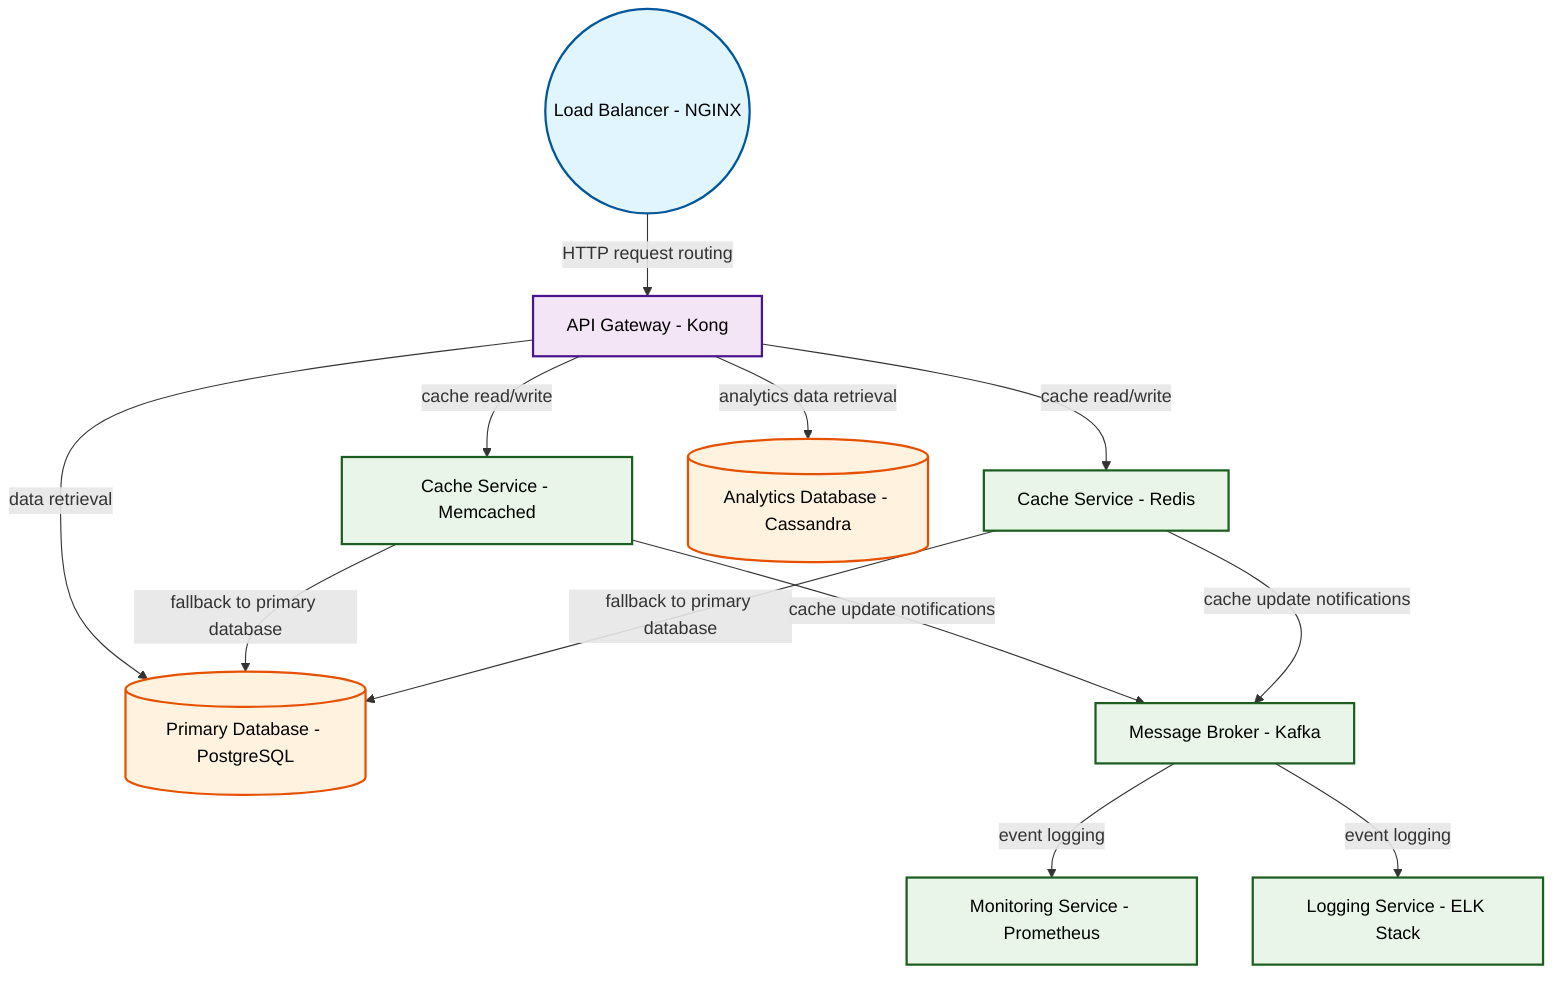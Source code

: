 graph TB

    %% Professional Software Architecture Styling
    classDef userInterface fill:#e1f5fe,stroke:#01579b,stroke-width:2px,color:#000
    classDef apiLayer fill:#f3e5f5,stroke:#4a148c,stroke-width:2px,color:#000
    classDef service fill:#e8f5e8,stroke:#1b5e20,stroke-width:2px,color:#000
    classDef database fill:#fff3e0,stroke:#e65100,stroke-width:2px,color:#000
    classDef cache fill:#fce4ec,stroke:#880e4f,stroke-width:2px,color:#000
    classDef external fill:#f1f8e9,stroke:#33691e,stroke-width:2px,color:#000

    lb-1((Load Balancer - NGINX))
    api-gateway-1[API Gateway - Kong]
    cache-service-1[Cache Service - Redis]
    cache-service-2[Cache Service - Memcached]
    data-store-1[(Primary Database - PostgreSQL)]
    data-store-2[(Analytics Database - Cassandra)]
    message-broker-1[Message Broker - Kafka]
    monitoring-1[Monitoring Service - Prometheus]
    logging-1[Logging Service - ELK Stack]

    lb-1 -->|HTTP request routing| api-gateway-1
    api-gateway-1 -->|cache read/write| cache-service-1
    api-gateway-1 -->|cache read/write| cache-service-2
    cache-service-1 -->|fallback to primary database| data-store-1
    cache-service-2 -->|fallback to primary database| data-store-1
    api-gateway-1 -->|data retrieval| data-store-1
    api-gateway-1 -->|analytics data retrieval| data-store-2
    cache-service-1 -->|cache update notifications| message-broker-1
    cache-service-2 -->|cache update notifications| message-broker-1
    message-broker-1 -->|event logging| monitoring-1
    message-broker-1 -->|event logging| logging-1

    class lb-1 userInterface
    class api-gateway-1 apiLayer
    class cache-service-1 service
    class cache-service-2 service
    class data-store-1 database
    class data-store-2 database
    class message-broker-1 service
    class monitoring-1 service
    class logging-1 service